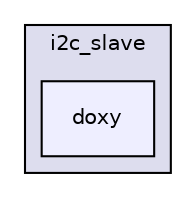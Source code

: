 digraph "i2c_slave/doxy" {
  compound=true
  node [ fontsize="10", fontname="Helvetica"];
  edge [ labelfontsize="10", labelfontname="Helvetica"];
  subgraph clusterdir_8110339cd73e1a6c38acced3a8aaa629 {
    graph [ bgcolor="#ddddee", pencolor="black", label="i2c_slave" fontname="Helvetica", fontsize="10", URL="dir_8110339cd73e1a6c38acced3a8aaa629.html"]
  dir_86efd1cf7161470dfc6a07a88e47590e [shape=box, label="doxy", style="filled", fillcolor="#eeeeff", pencolor="black", URL="dir_86efd1cf7161470dfc6a07a88e47590e.html"];
  }
}
